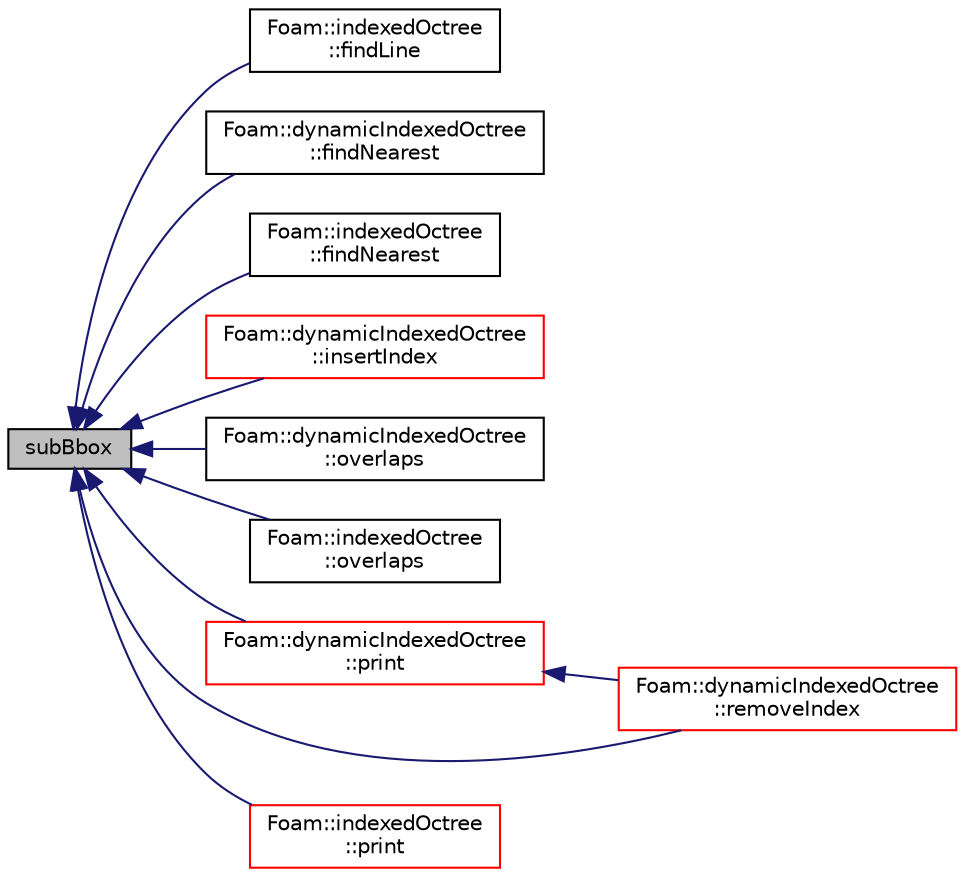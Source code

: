 digraph "subBbox"
{
  bgcolor="transparent";
  edge [fontname="Helvetica",fontsize="10",labelfontname="Helvetica",labelfontsize="10"];
  node [fontname="Helvetica",fontsize="10",shape=record];
  rankdir="LR";
  Node1 [label="subBbox",height=0.2,width=0.4,color="black", fillcolor="grey75", style="filled", fontcolor="black"];
  Node1 -> Node2 [dir="back",color="midnightblue",fontsize="10",style="solid",fontname="Helvetica"];
  Node2 [label="Foam::indexedOctree\l::findLine",height=0.2,width=0.4,color="black",URL="$a01054.html#a5ea4de17765469b3b644491ff9134808"];
  Node1 -> Node3 [dir="back",color="midnightblue",fontsize="10",style="solid",fontname="Helvetica"];
  Node3 [label="Foam::dynamicIndexedOctree\l::findNearest",height=0.2,width=0.4,color="black",URL="$a00599.html#a2db1ff77908c7819fb3e192caa364040",tooltip="Low level: calculate nearest starting from subnode. "];
  Node1 -> Node4 [dir="back",color="midnightblue",fontsize="10",style="solid",fontname="Helvetica"];
  Node4 [label="Foam::indexedOctree\l::findNearest",height=0.2,width=0.4,color="black",URL="$a01054.html#a87d33cc27610bf4cfd3a5abac58af399",tooltip="Low level: calculate nearest starting from subnode. "];
  Node1 -> Node5 [dir="back",color="midnightblue",fontsize="10",style="solid",fontname="Helvetica"];
  Node5 [label="Foam::dynamicIndexedOctree\l::insertIndex",height=0.2,width=0.4,color="red",URL="$a00599.html#af7a674060888ace022858c8581c91c4d"];
  Node1 -> Node6 [dir="back",color="midnightblue",fontsize="10",style="solid",fontname="Helvetica"];
  Node6 [label="Foam::dynamicIndexedOctree\l::overlaps",height=0.2,width=0.4,color="black",URL="$a00599.html#a4ca2bef7dbdb103c2f7f02e34e28b967",tooltip="Helper: does bb intersect a sphere around sample? Or is any. "];
  Node1 -> Node7 [dir="back",color="midnightblue",fontsize="10",style="solid",fontname="Helvetica"];
  Node7 [label="Foam::indexedOctree\l::overlaps",height=0.2,width=0.4,color="black",URL="$a01054.html#a4ca2bef7dbdb103c2f7f02e34e28b967",tooltip="Helper: does bb intersect a sphere around sample? Or is any. "];
  Node1 -> Node8 [dir="back",color="midnightblue",fontsize="10",style="solid",fontname="Helvetica"];
  Node8 [label="Foam::dynamicIndexedOctree\l::print",height=0.2,width=0.4,color="red",URL="$a00599.html#af37344bf48f19f8647db8555d3046c66",tooltip="Print tree. Either print all indices (printContent = true) or. "];
  Node8 -> Node9 [dir="back",color="midnightblue",fontsize="10",style="solid",fontname="Helvetica"];
  Node9 [label="Foam::dynamicIndexedOctree\l::removeIndex",height=0.2,width=0.4,color="red",URL="$a00599.html#a60abf08de416a5775d9b14e3e0cb118a"];
  Node1 -> Node10 [dir="back",color="midnightblue",fontsize="10",style="solid",fontname="Helvetica"];
  Node10 [label="Foam::indexedOctree\l::print",height=0.2,width=0.4,color="red",URL="$a01054.html#af37344bf48f19f8647db8555d3046c66",tooltip="Print tree. Either print all indices (printContent = true) or. "];
  Node1 -> Node9 [dir="back",color="midnightblue",fontsize="10",style="solid",fontname="Helvetica"];
}
